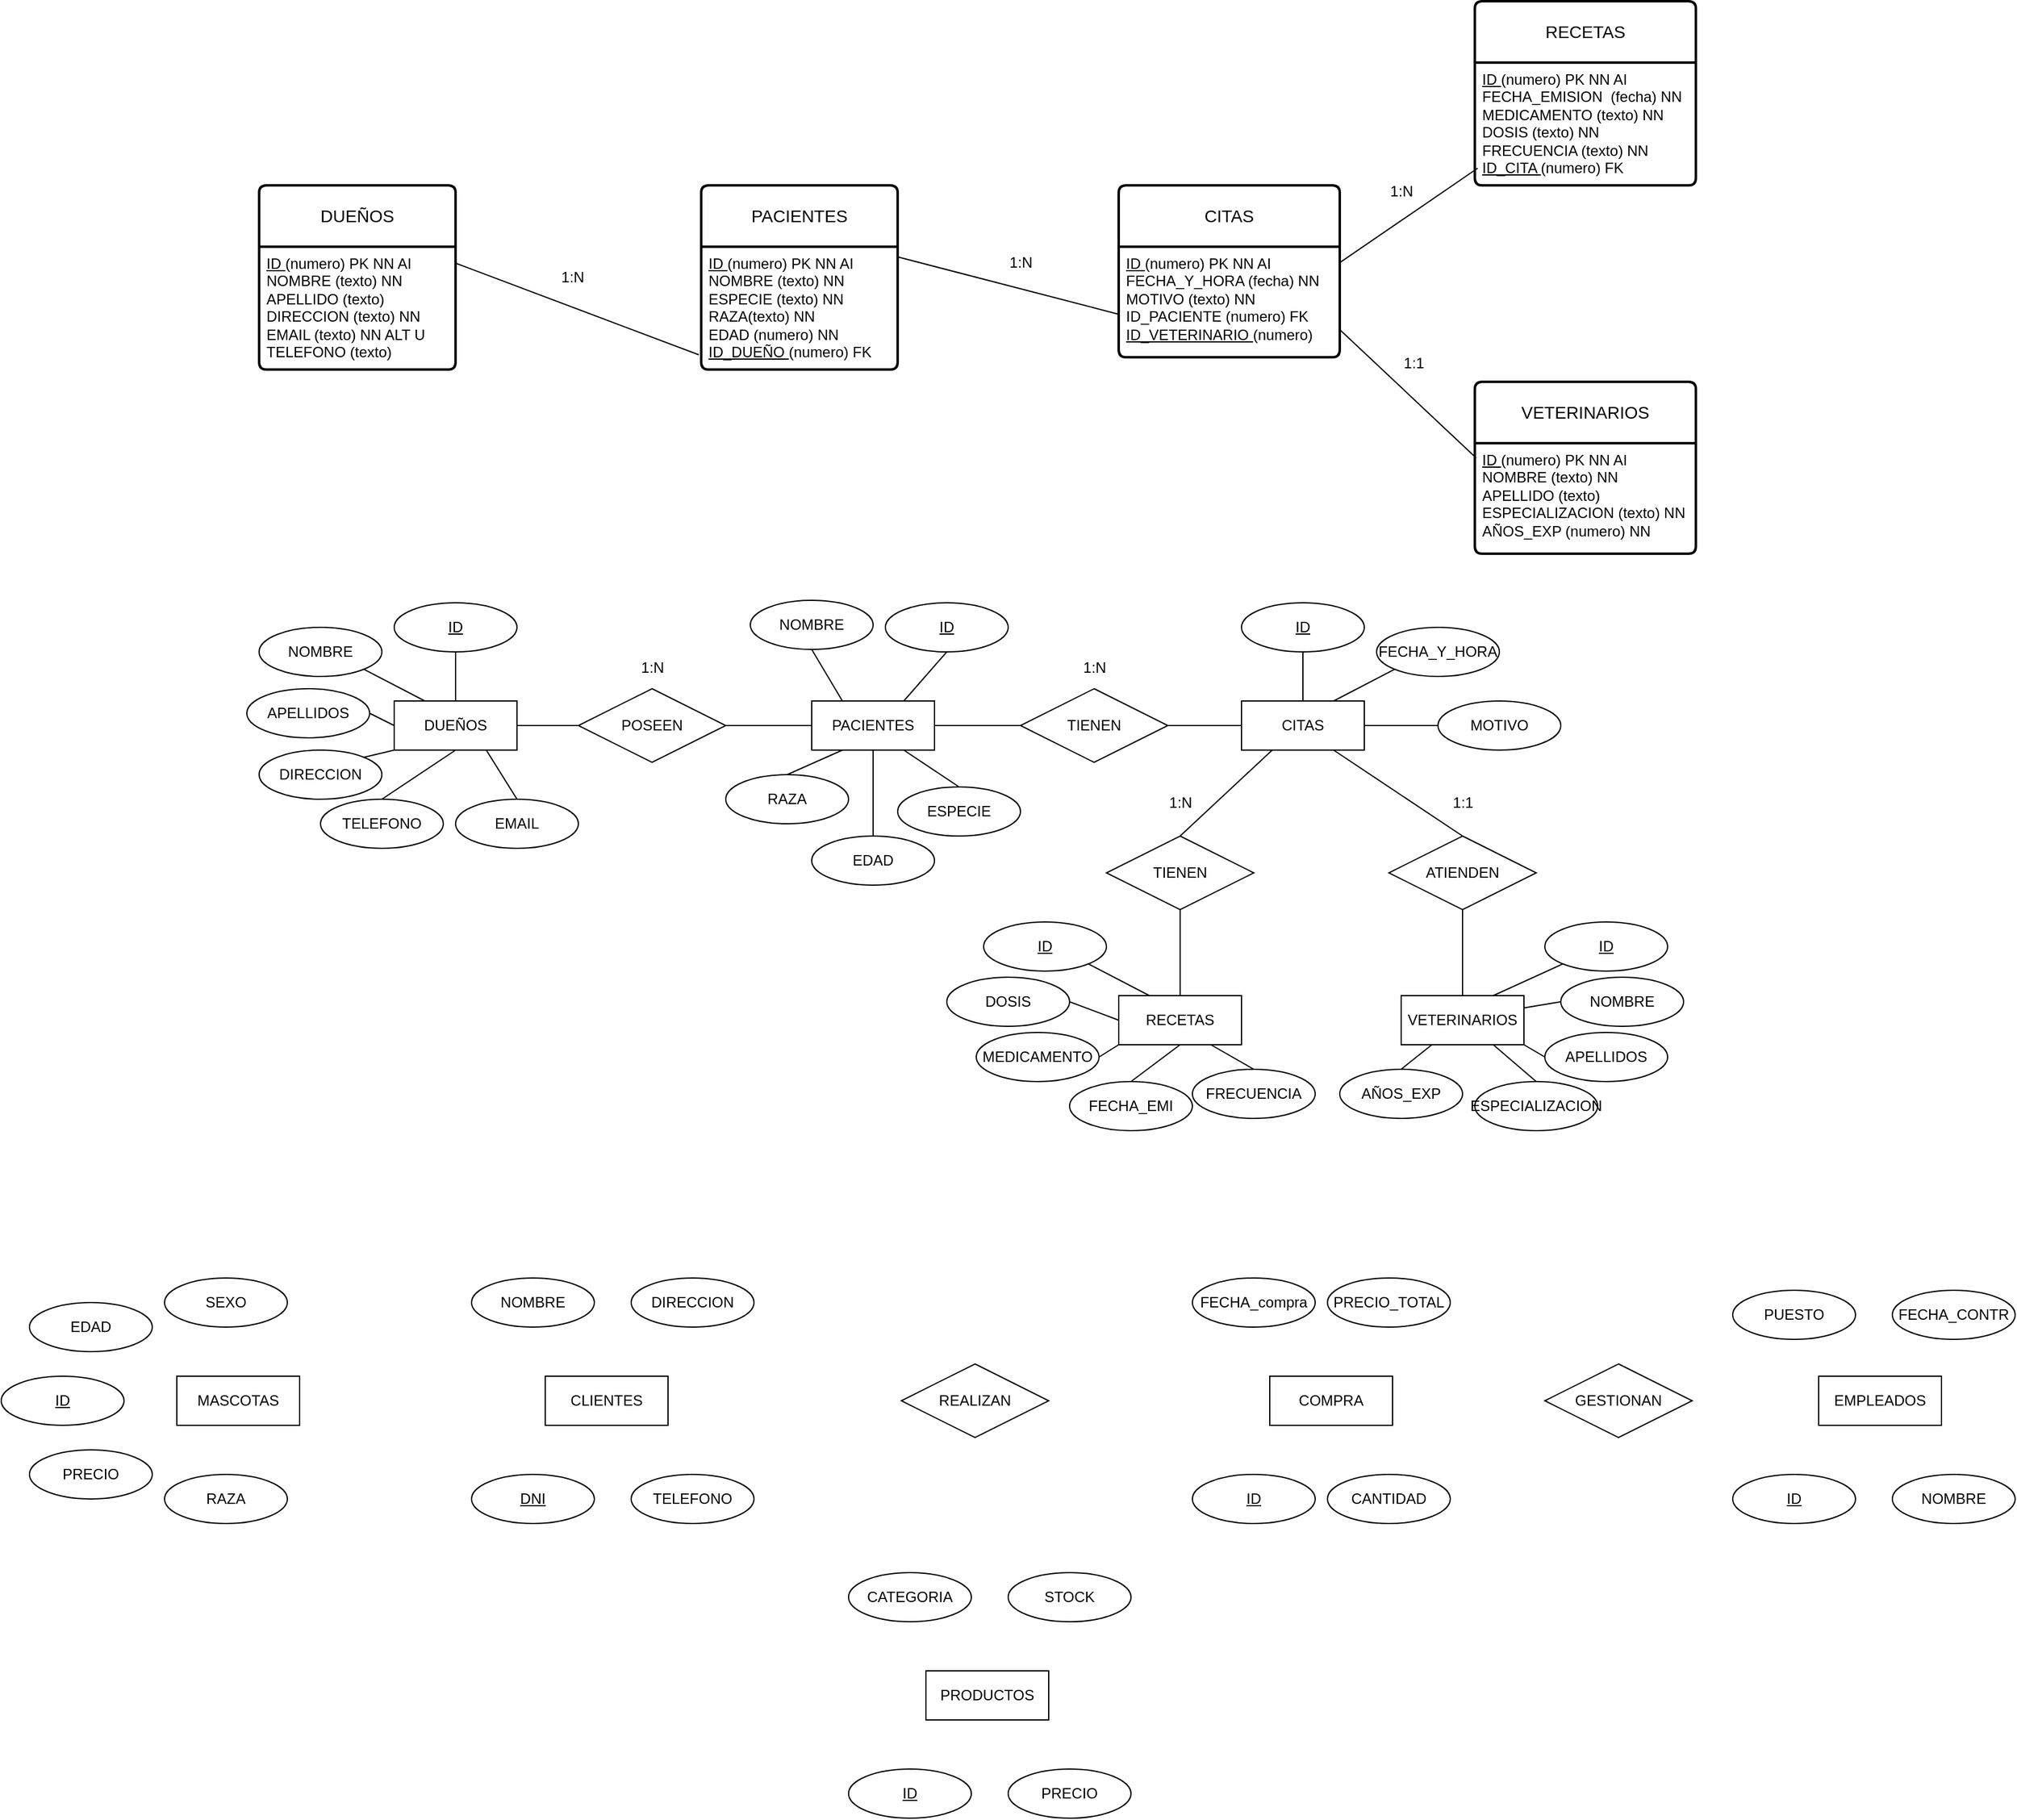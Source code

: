 <mxfile version="24.7.8">
  <diagram name="Página-1" id="VsMF1zyaqfNJRazoi-Hn">
    <mxGraphModel dx="2620" dy="2214" grid="1" gridSize="10" guides="1" tooltips="1" connect="1" arrows="1" fold="1" page="1" pageScale="1" pageWidth="827" pageHeight="1169" math="0" shadow="0">
      <root>
        <mxCell id="0" />
        <mxCell id="1" parent="0" />
        <mxCell id="E3nTgvue2_oqYDqIntTC-2" value="DUEÑOS" style="whiteSpace=wrap;html=1;align=center;" parent="1" vertex="1">
          <mxGeometry x="-110" y="320" width="100" height="40" as="geometry" />
        </mxCell>
        <mxCell id="E3nTgvue2_oqYDqIntTC-3" value="PACIENTES" style="whiteSpace=wrap;html=1;align=center;" parent="1" vertex="1">
          <mxGeometry x="230" y="320" width="100" height="40" as="geometry" />
        </mxCell>
        <mxCell id="E3nTgvue2_oqYDqIntTC-4" value="CITAS" style="whiteSpace=wrap;html=1;align=center;" parent="1" vertex="1">
          <mxGeometry x="580" y="320" width="100" height="40" as="geometry" />
        </mxCell>
        <mxCell id="E3nTgvue2_oqYDqIntTC-5" value="RECETAS" style="whiteSpace=wrap;html=1;align=center;" parent="1" vertex="1">
          <mxGeometry x="480" y="560" width="100" height="40" as="geometry" />
        </mxCell>
        <mxCell id="E3nTgvue2_oqYDqIntTC-7" value="POSEEN" style="shape=rhombus;perimeter=rhombusPerimeter;whiteSpace=wrap;html=1;align=center;" parent="1" vertex="1">
          <mxGeometry x="40" y="310" width="120" height="60" as="geometry" />
        </mxCell>
        <mxCell id="E3nTgvue2_oqYDqIntTC-8" value="TIENEN" style="shape=rhombus;perimeter=rhombusPerimeter;whiteSpace=wrap;html=1;align=center;" parent="1" vertex="1">
          <mxGeometry x="400" y="310" width="120" height="60" as="geometry" />
        </mxCell>
        <mxCell id="E3nTgvue2_oqYDqIntTC-9" value="TIENEN" style="shape=rhombus;perimeter=rhombusPerimeter;whiteSpace=wrap;html=1;align=center;" parent="1" vertex="1">
          <mxGeometry x="470" y="430" width="120" height="60" as="geometry" />
        </mxCell>
        <mxCell id="E3nTgvue2_oqYDqIntTC-10" value="ATIENDEN" style="shape=rhombus;perimeter=rhombusPerimeter;whiteSpace=wrap;html=1;align=center;" parent="1" vertex="1">
          <mxGeometry x="700" y="430" width="120" height="60" as="geometry" />
        </mxCell>
        <mxCell id="E3nTgvue2_oqYDqIntTC-11" value="&lt;u&gt;ID&lt;/u&gt;" style="ellipse;whiteSpace=wrap;html=1;align=center;" parent="1" vertex="1">
          <mxGeometry x="827" y="500" width="100" height="40" as="geometry" />
        </mxCell>
        <mxCell id="E3nTgvue2_oqYDqIntTC-12" value="&lt;u&gt;ID&lt;/u&gt;" style="ellipse;whiteSpace=wrap;html=1;align=center;" parent="1" vertex="1">
          <mxGeometry x="-110" y="240" width="100" height="40" as="geometry" />
        </mxCell>
        <mxCell id="E3nTgvue2_oqYDqIntTC-13" value="&lt;u&gt;ID&lt;/u&gt;" style="ellipse;whiteSpace=wrap;html=1;align=center;" parent="1" vertex="1">
          <mxGeometry x="580" y="240" width="100" height="40" as="geometry" />
        </mxCell>
        <mxCell id="E3nTgvue2_oqYDqIntTC-14" value="&lt;u&gt;ID&lt;/u&gt;" style="ellipse;whiteSpace=wrap;html=1;align=center;" parent="1" vertex="1">
          <mxGeometry x="290" y="240" width="100" height="40" as="geometry" />
        </mxCell>
        <mxCell id="E3nTgvue2_oqYDqIntTC-15" value="&lt;u&gt;ID&lt;/u&gt;" style="ellipse;whiteSpace=wrap;html=1;align=center;" parent="1" vertex="1">
          <mxGeometry x="370" y="500" width="100" height="40" as="geometry" />
        </mxCell>
        <mxCell id="E3nTgvue2_oqYDqIntTC-24" value="APELLIDOS" style="ellipse;whiteSpace=wrap;html=1;align=center;" parent="1" vertex="1">
          <mxGeometry x="-230" y="310" width="100" height="40" as="geometry" />
        </mxCell>
        <mxCell id="E3nTgvue2_oqYDqIntTC-6" value="VETERINARIOS" style="whiteSpace=wrap;html=1;align=center;" parent="1" vertex="1">
          <mxGeometry x="710" y="560" width="100" height="40" as="geometry" />
        </mxCell>
        <mxCell id="E3nTgvue2_oqYDqIntTC-25" value="APELLIDOS" style="ellipse;whiteSpace=wrap;html=1;align=center;" parent="1" vertex="1">
          <mxGeometry x="827" y="590" width="100" height="40" as="geometry" />
        </mxCell>
        <mxCell id="E3nTgvue2_oqYDqIntTC-27" value="DIRECCION" style="ellipse;whiteSpace=wrap;html=1;align=center;" parent="1" vertex="1">
          <mxGeometry x="-220" y="360" width="100" height="40" as="geometry" />
        </mxCell>
        <mxCell id="E3nTgvue2_oqYDqIntTC-28" value="RAZA" style="ellipse;whiteSpace=wrap;html=1;align=center;" parent="1" vertex="1">
          <mxGeometry x="160" y="380" width="100" height="40" as="geometry" />
        </mxCell>
        <mxCell id="E3nTgvue2_oqYDqIntTC-29" value="TELEFONO" style="ellipse;whiteSpace=wrap;html=1;align=center;" parent="1" vertex="1">
          <mxGeometry x="-170" y="400" width="100" height="40" as="geometry" />
        </mxCell>
        <mxCell id="E3nTgvue2_oqYDqIntTC-30" value="EMAIL" style="ellipse;whiteSpace=wrap;html=1;align=center;" parent="1" vertex="1">
          <mxGeometry x="-60" y="400" width="100" height="40" as="geometry" />
        </mxCell>
        <mxCell id="E3nTgvue2_oqYDqIntTC-31" value="1:N" style="text;html=1;align=center;verticalAlign=middle;resizable=0;points=[];autosize=1;strokeColor=none;fillColor=none;" parent="1" vertex="1">
          <mxGeometry x="80" y="278" width="40" height="30" as="geometry" />
        </mxCell>
        <mxCell id="E3nTgvue2_oqYDqIntTC-32" value="NOMBRE" style="ellipse;whiteSpace=wrap;html=1;align=center;" parent="1" vertex="1">
          <mxGeometry x="-220" y="260" width="100" height="40" as="geometry" />
        </mxCell>
        <mxCell id="E3nTgvue2_oqYDqIntTC-33" value="NOMBRE" style="ellipse;whiteSpace=wrap;html=1;align=center;" parent="1" vertex="1">
          <mxGeometry x="180" y="238" width="100" height="40" as="geometry" />
        </mxCell>
        <mxCell id="E3nTgvue2_oqYDqIntTC-34" value="NOMBRE" style="ellipse;whiteSpace=wrap;html=1;align=center;" parent="1" vertex="1">
          <mxGeometry x="840" y="545" width="100" height="40" as="geometry" />
        </mxCell>
        <mxCell id="E3nTgvue2_oqYDqIntTC-35" value="EDAD" style="ellipse;whiteSpace=wrap;html=1;align=center;" parent="1" vertex="1">
          <mxGeometry x="230" y="430" width="100" height="40" as="geometry" />
        </mxCell>
        <mxCell id="E3nTgvue2_oqYDqIntTC-36" value="ESPECIE" style="ellipse;whiteSpace=wrap;html=1;align=center;" parent="1" vertex="1">
          <mxGeometry x="300" y="390" width="100" height="40" as="geometry" />
        </mxCell>
        <mxCell id="E3nTgvue2_oqYDqIntTC-37" value="1:N" style="text;html=1;align=center;verticalAlign=middle;resizable=0;points=[];autosize=1;strokeColor=none;fillColor=none;" parent="1" vertex="1">
          <mxGeometry x="440" y="278" width="40" height="30" as="geometry" />
        </mxCell>
        <mxCell id="E3nTgvue2_oqYDqIntTC-38" value="1:N" style="text;html=1;align=center;verticalAlign=middle;resizable=0;points=[];autosize=1;strokeColor=none;fillColor=none;" parent="1" vertex="1">
          <mxGeometry x="510" y="388" width="40" height="30" as="geometry" />
        </mxCell>
        <mxCell id="E3nTgvue2_oqYDqIntTC-39" value="1:1" style="text;html=1;align=center;verticalAlign=middle;resizable=0;points=[];autosize=1;strokeColor=none;fillColor=none;" parent="1" vertex="1">
          <mxGeometry x="740" y="388" width="40" height="30" as="geometry" />
        </mxCell>
        <mxCell id="E3nTgvue2_oqYDqIntTC-40" value="FECHA_Y_HORA" style="ellipse;whiteSpace=wrap;html=1;align=center;" parent="1" vertex="1">
          <mxGeometry x="690" y="260" width="100" height="40" as="geometry" />
        </mxCell>
        <mxCell id="E3nTgvue2_oqYDqIntTC-41" value="MOTIVO" style="ellipse;whiteSpace=wrap;html=1;align=center;" parent="1" vertex="1">
          <mxGeometry x="740" y="320" width="100" height="40" as="geometry" />
        </mxCell>
        <mxCell id="E3nTgvue2_oqYDqIntTC-42" value="DOSIS" style="ellipse;whiteSpace=wrap;html=1;align=center;" parent="1" vertex="1">
          <mxGeometry x="340" y="545" width="100" height="40" as="geometry" />
        </mxCell>
        <mxCell id="E3nTgvue2_oqYDqIntTC-43" value="MEDICAMENTO" style="ellipse;whiteSpace=wrap;html=1;align=center;" parent="1" vertex="1">
          <mxGeometry x="364" y="590" width="100" height="40" as="geometry" />
        </mxCell>
        <mxCell id="E3nTgvue2_oqYDqIntTC-44" value="FECHA_EMI" style="ellipse;whiteSpace=wrap;html=1;align=center;" parent="1" vertex="1">
          <mxGeometry x="440" y="630" width="100" height="40" as="geometry" />
        </mxCell>
        <mxCell id="E3nTgvue2_oqYDqIntTC-45" value="FRECUENCIA" style="ellipse;whiteSpace=wrap;html=1;align=center;" parent="1" vertex="1">
          <mxGeometry x="540" y="620" width="100" height="40" as="geometry" />
        </mxCell>
        <mxCell id="E3nTgvue2_oqYDqIntTC-46" value="ESPECIALIZACION" style="ellipse;whiteSpace=wrap;html=1;align=center;" parent="1" vertex="1">
          <mxGeometry x="770" y="630" width="100" height="40" as="geometry" />
        </mxCell>
        <mxCell id="E3nTgvue2_oqYDqIntTC-47" value="AÑOS_EXP" style="ellipse;whiteSpace=wrap;html=1;align=center;" parent="1" vertex="1">
          <mxGeometry x="660" y="620" width="100" height="40" as="geometry" />
        </mxCell>
        <mxCell id="E3nTgvue2_oqYDqIntTC-48" value="" style="endArrow=none;html=1;rounded=0;exitX=0.5;exitY=1;exitDx=0;exitDy=0;entryX=0.5;entryY=0;entryDx=0;entryDy=0;" parent="1" source="E3nTgvue2_oqYDqIntTC-12" target="E3nTgvue2_oqYDqIntTC-2" edge="1">
          <mxGeometry relative="1" as="geometry">
            <mxPoint x="230" y="300" as="sourcePoint" />
            <mxPoint x="390" y="300" as="targetPoint" />
          </mxGeometry>
        </mxCell>
        <mxCell id="E3nTgvue2_oqYDqIntTC-49" value="" style="endArrow=none;html=1;rounded=0;exitX=1;exitY=1;exitDx=0;exitDy=0;entryX=0.25;entryY=0;entryDx=0;entryDy=0;" parent="1" source="E3nTgvue2_oqYDqIntTC-32" target="E3nTgvue2_oqYDqIntTC-2" edge="1">
          <mxGeometry relative="1" as="geometry">
            <mxPoint x="-50" y="290" as="sourcePoint" />
            <mxPoint x="-50" y="330" as="targetPoint" />
          </mxGeometry>
        </mxCell>
        <mxCell id="E3nTgvue2_oqYDqIntTC-50" value="" style="endArrow=none;html=1;rounded=0;exitX=0.75;exitY=1;exitDx=0;exitDy=0;entryX=0.5;entryY=0;entryDx=0;entryDy=0;" parent="1" source="E3nTgvue2_oqYDqIntTC-2" target="E3nTgvue2_oqYDqIntTC-30" edge="1">
          <mxGeometry relative="1" as="geometry">
            <mxPoint x="-40" y="300" as="sourcePoint" />
            <mxPoint x="-40" y="340" as="targetPoint" />
          </mxGeometry>
        </mxCell>
        <mxCell id="E3nTgvue2_oqYDqIntTC-51" value="" style="endArrow=none;html=1;rounded=0;exitX=1;exitY=0.5;exitDx=0;exitDy=0;entryX=0;entryY=0.5;entryDx=0;entryDy=0;" parent="1" source="E3nTgvue2_oqYDqIntTC-24" target="E3nTgvue2_oqYDqIntTC-2" edge="1">
          <mxGeometry relative="1" as="geometry">
            <mxPoint x="-125" y="304" as="sourcePoint" />
            <mxPoint x="-75" y="330" as="targetPoint" />
          </mxGeometry>
        </mxCell>
        <mxCell id="E3nTgvue2_oqYDqIntTC-52" value="" style="endArrow=none;html=1;rounded=0;exitX=0.5;exitY=0;exitDx=0;exitDy=0;entryX=0.5;entryY=1;entryDx=0;entryDy=0;" parent="1" source="E3nTgvue2_oqYDqIntTC-29" target="E3nTgvue2_oqYDqIntTC-2" edge="1">
          <mxGeometry relative="1" as="geometry">
            <mxPoint x="-115" y="314" as="sourcePoint" />
            <mxPoint x="-65" y="340" as="targetPoint" />
          </mxGeometry>
        </mxCell>
        <mxCell id="E3nTgvue2_oqYDqIntTC-53" value="" style="endArrow=none;html=1;rounded=0;exitX=0;exitY=1;exitDx=0;exitDy=0;entryX=1;entryY=0;entryDx=0;entryDy=0;" parent="1" source="E3nTgvue2_oqYDqIntTC-2" target="E3nTgvue2_oqYDqIntTC-27" edge="1">
          <mxGeometry relative="1" as="geometry">
            <mxPoint x="-115" y="314" as="sourcePoint" />
            <mxPoint x="-65" y="340" as="targetPoint" />
          </mxGeometry>
        </mxCell>
        <mxCell id="E3nTgvue2_oqYDqIntTC-54" value="" style="endArrow=none;html=1;rounded=0;exitX=0;exitY=0.5;exitDx=0;exitDy=0;entryX=1;entryY=0.5;entryDx=0;entryDy=0;" parent="1" source="E3nTgvue2_oqYDqIntTC-7" target="E3nTgvue2_oqYDqIntTC-2" edge="1">
          <mxGeometry relative="1" as="geometry">
            <mxPoint x="-105" y="324" as="sourcePoint" />
            <mxPoint x="-55" y="350" as="targetPoint" />
          </mxGeometry>
        </mxCell>
        <mxCell id="E3nTgvue2_oqYDqIntTC-55" value="" style="endArrow=none;html=1;rounded=0;exitX=0;exitY=0.5;exitDx=0;exitDy=0;entryX=1;entryY=0.5;entryDx=0;entryDy=0;" parent="1" source="E3nTgvue2_oqYDqIntTC-3" target="E3nTgvue2_oqYDqIntTC-7" edge="1">
          <mxGeometry relative="1" as="geometry">
            <mxPoint x="50" y="350" as="sourcePoint" />
            <mxPoint y="350" as="targetPoint" />
          </mxGeometry>
        </mxCell>
        <mxCell id="E3nTgvue2_oqYDqIntTC-56" value="" style="endArrow=none;html=1;rounded=0;exitX=0.25;exitY=1;exitDx=0;exitDy=0;entryX=0.5;entryY=0;entryDx=0;entryDy=0;" parent="1" source="E3nTgvue2_oqYDqIntTC-3" target="E3nTgvue2_oqYDqIntTC-28" edge="1">
          <mxGeometry relative="1" as="geometry">
            <mxPoint x="240" y="350" as="sourcePoint" />
            <mxPoint x="170" y="350" as="targetPoint" />
          </mxGeometry>
        </mxCell>
        <mxCell id="E3nTgvue2_oqYDqIntTC-57" value="" style="endArrow=none;html=1;rounded=0;exitX=0.25;exitY=0;exitDx=0;exitDy=0;entryX=0.5;entryY=1;entryDx=0;entryDy=0;" parent="1" source="E3nTgvue2_oqYDqIntTC-3" target="E3nTgvue2_oqYDqIntTC-33" edge="1">
          <mxGeometry relative="1" as="geometry">
            <mxPoint x="265" y="370" as="sourcePoint" />
            <mxPoint x="220" y="390" as="targetPoint" />
          </mxGeometry>
        </mxCell>
        <mxCell id="E3nTgvue2_oqYDqIntTC-58" value="" style="endArrow=none;html=1;rounded=0;exitX=0.5;exitY=1;exitDx=0;exitDy=0;entryX=0.5;entryY=0;entryDx=0;entryDy=0;" parent="1" source="E3nTgvue2_oqYDqIntTC-3" target="E3nTgvue2_oqYDqIntTC-35" edge="1">
          <mxGeometry relative="1" as="geometry">
            <mxPoint x="275" y="380" as="sourcePoint" />
            <mxPoint x="230" y="400" as="targetPoint" />
          </mxGeometry>
        </mxCell>
        <mxCell id="E3nTgvue2_oqYDqIntTC-59" value="" style="endArrow=none;html=1;rounded=0;exitX=0.75;exitY=1;exitDx=0;exitDy=0;entryX=0.5;entryY=0;entryDx=0;entryDy=0;" parent="1" source="E3nTgvue2_oqYDqIntTC-3" target="E3nTgvue2_oqYDqIntTC-36" edge="1">
          <mxGeometry relative="1" as="geometry">
            <mxPoint x="285" y="390" as="sourcePoint" />
            <mxPoint x="240" y="410" as="targetPoint" />
          </mxGeometry>
        </mxCell>
        <mxCell id="E3nTgvue2_oqYDqIntTC-61" value="" style="endArrow=none;html=1;rounded=0;exitX=0.5;exitY=1;exitDx=0;exitDy=0;entryX=0.75;entryY=0;entryDx=0;entryDy=0;" parent="1" source="E3nTgvue2_oqYDqIntTC-14" target="E3nTgvue2_oqYDqIntTC-3" edge="1">
          <mxGeometry relative="1" as="geometry">
            <mxPoint x="275" y="380" as="sourcePoint" />
            <mxPoint x="230" y="400" as="targetPoint" />
          </mxGeometry>
        </mxCell>
        <mxCell id="E3nTgvue2_oqYDqIntTC-63" value="" style="endArrow=none;html=1;rounded=0;exitX=0;exitY=0.5;exitDx=0;exitDy=0;entryX=1;entryY=0.5;entryDx=0;entryDy=0;" parent="1" source="E3nTgvue2_oqYDqIntTC-8" target="E3nTgvue2_oqYDqIntTC-3" edge="1">
          <mxGeometry relative="1" as="geometry">
            <mxPoint x="350" y="290" as="sourcePoint" />
            <mxPoint x="315" y="330" as="targetPoint" />
          </mxGeometry>
        </mxCell>
        <mxCell id="E3nTgvue2_oqYDqIntTC-64" value="" style="endArrow=none;html=1;rounded=0;exitX=0.5;exitY=0;exitDx=0;exitDy=0;entryX=0.25;entryY=1;entryDx=0;entryDy=0;" parent="1" source="E3nTgvue2_oqYDqIntTC-9" target="E3nTgvue2_oqYDqIntTC-4" edge="1">
          <mxGeometry relative="1" as="geometry">
            <mxPoint x="680" y="390" as="sourcePoint" />
            <mxPoint x="610" y="390" as="targetPoint" />
          </mxGeometry>
        </mxCell>
        <mxCell id="E3nTgvue2_oqYDqIntTC-65" value="" style="endArrow=none;html=1;rounded=0;exitX=0;exitY=0.5;exitDx=0;exitDy=0;entryX=1;entryY=0.5;entryDx=0;entryDy=0;" parent="1" source="E3nTgvue2_oqYDqIntTC-41" target="E3nTgvue2_oqYDqIntTC-4" edge="1">
          <mxGeometry relative="1" as="geometry">
            <mxPoint x="420" y="360" as="sourcePoint" />
            <mxPoint x="350" y="360" as="targetPoint" />
          </mxGeometry>
        </mxCell>
        <mxCell id="E3nTgvue2_oqYDqIntTC-66" value="" style="endArrow=none;html=1;rounded=0;exitX=0;exitY=1;exitDx=0;exitDy=0;entryX=0.75;entryY=0;entryDx=0;entryDy=0;" parent="1" source="E3nTgvue2_oqYDqIntTC-40" target="E3nTgvue2_oqYDqIntTC-4" edge="1">
          <mxGeometry relative="1" as="geometry">
            <mxPoint x="430" y="370" as="sourcePoint" />
            <mxPoint x="360" y="370" as="targetPoint" />
          </mxGeometry>
        </mxCell>
        <mxCell id="E3nTgvue2_oqYDqIntTC-67" value="" style="endArrow=none;html=1;rounded=0;exitX=0.5;exitY=1;exitDx=0;exitDy=0;entryX=0.5;entryY=0;entryDx=0;entryDy=0;" parent="1" source="E3nTgvue2_oqYDqIntTC-13" target="E3nTgvue2_oqYDqIntTC-4" edge="1">
          <mxGeometry relative="1" as="geometry">
            <mxPoint x="440" y="380" as="sourcePoint" />
            <mxPoint x="370" y="380" as="targetPoint" />
          </mxGeometry>
        </mxCell>
        <mxCell id="E3nTgvue2_oqYDqIntTC-68" value="" style="endArrow=none;html=1;rounded=0;exitX=1;exitY=0.5;exitDx=0;exitDy=0;entryX=0;entryY=0.5;entryDx=0;entryDy=0;" parent="1" source="E3nTgvue2_oqYDqIntTC-8" target="E3nTgvue2_oqYDqIntTC-4" edge="1">
          <mxGeometry relative="1" as="geometry">
            <mxPoint x="450" y="390" as="sourcePoint" />
            <mxPoint x="430" y="390" as="targetPoint" />
          </mxGeometry>
        </mxCell>
        <mxCell id="E3nTgvue2_oqYDqIntTC-69" value="" style="endArrow=none;html=1;rounded=0;exitX=0.5;exitY=0;exitDx=0;exitDy=0;entryX=0.75;entryY=1;entryDx=0;entryDy=0;" parent="1" source="E3nTgvue2_oqYDqIntTC-10" target="E3nTgvue2_oqYDqIntTC-4" edge="1">
          <mxGeometry relative="1" as="geometry">
            <mxPoint x="690" y="400" as="sourcePoint" />
            <mxPoint x="620" y="400" as="targetPoint" />
          </mxGeometry>
        </mxCell>
        <mxCell id="E3nTgvue2_oqYDqIntTC-70" value="" style="endArrow=none;html=1;rounded=0;exitX=0.5;exitY=0;exitDx=0;exitDy=0;entryX=0.5;entryY=1;entryDx=0;entryDy=0;" parent="1" source="E3nTgvue2_oqYDqIntTC-5" target="E3nTgvue2_oqYDqIntTC-9" edge="1">
          <mxGeometry relative="1" as="geometry">
            <mxPoint x="700" y="410" as="sourcePoint" />
            <mxPoint x="630" y="410" as="targetPoint" />
          </mxGeometry>
        </mxCell>
        <mxCell id="E3nTgvue2_oqYDqIntTC-71" value="" style="endArrow=none;html=1;rounded=0;exitX=0.5;exitY=0;exitDx=0;exitDy=0;entryX=0.5;entryY=1;entryDx=0;entryDy=0;" parent="1" source="E3nTgvue2_oqYDqIntTC-6" target="E3nTgvue2_oqYDqIntTC-10" edge="1">
          <mxGeometry relative="1" as="geometry">
            <mxPoint x="710" y="420" as="sourcePoint" />
            <mxPoint x="640" y="420" as="targetPoint" />
          </mxGeometry>
        </mxCell>
        <mxCell id="E3nTgvue2_oqYDqIntTC-72" value="" style="endArrow=none;html=1;rounded=0;exitX=0;exitY=1;exitDx=0;exitDy=0;entryX=1;entryY=0.5;entryDx=0;entryDy=0;" parent="1" source="E3nTgvue2_oqYDqIntTC-5" target="E3nTgvue2_oqYDqIntTC-43" edge="1">
          <mxGeometry relative="1" as="geometry">
            <mxPoint x="540" y="570" as="sourcePoint" />
            <mxPoint x="540" y="500" as="targetPoint" />
          </mxGeometry>
        </mxCell>
        <mxCell id="E3nTgvue2_oqYDqIntTC-73" value="" style="endArrow=none;html=1;rounded=0;exitX=0.5;exitY=0;exitDx=0;exitDy=0;entryX=0.5;entryY=1;entryDx=0;entryDy=0;" parent="1" source="E3nTgvue2_oqYDqIntTC-44" target="E3nTgvue2_oqYDqIntTC-5" edge="1">
          <mxGeometry relative="1" as="geometry">
            <mxPoint x="550" y="580" as="sourcePoint" />
            <mxPoint x="550" y="510" as="targetPoint" />
          </mxGeometry>
        </mxCell>
        <mxCell id="E3nTgvue2_oqYDqIntTC-74" value="" style="endArrow=none;html=1;rounded=0;exitX=0.5;exitY=0;exitDx=0;exitDy=0;entryX=0.75;entryY=1;entryDx=0;entryDy=0;" parent="1" source="E3nTgvue2_oqYDqIntTC-45" target="E3nTgvue2_oqYDqIntTC-5" edge="1">
          <mxGeometry relative="1" as="geometry">
            <mxPoint x="560" y="590" as="sourcePoint" />
            <mxPoint x="560" y="520" as="targetPoint" />
          </mxGeometry>
        </mxCell>
        <mxCell id="E3nTgvue2_oqYDqIntTC-75" value="" style="endArrow=none;html=1;rounded=0;exitX=0;exitY=0.5;exitDx=0;exitDy=0;entryX=1;entryY=0.5;entryDx=0;entryDy=0;" parent="1" source="E3nTgvue2_oqYDqIntTC-5" target="E3nTgvue2_oqYDqIntTC-42" edge="1">
          <mxGeometry relative="1" as="geometry">
            <mxPoint x="570" y="600" as="sourcePoint" />
            <mxPoint x="570" y="530" as="targetPoint" />
          </mxGeometry>
        </mxCell>
        <mxCell id="E3nTgvue2_oqYDqIntTC-76" value="" style="endArrow=none;html=1;rounded=0;exitX=0.25;exitY=0;exitDx=0;exitDy=0;entryX=1;entryY=1;entryDx=0;entryDy=0;" parent="1" source="E3nTgvue2_oqYDqIntTC-5" target="E3nTgvue2_oqYDqIntTC-15" edge="1">
          <mxGeometry relative="1" as="geometry">
            <mxPoint x="580" y="610" as="sourcePoint" />
            <mxPoint x="580" y="540" as="targetPoint" />
          </mxGeometry>
        </mxCell>
        <mxCell id="E3nTgvue2_oqYDqIntTC-77" value="" style="endArrow=none;html=1;rounded=0;exitX=0.75;exitY=1;exitDx=0;exitDy=0;entryX=0.5;entryY=0;entryDx=0;entryDy=0;" parent="1" source="E3nTgvue2_oqYDqIntTC-6" target="E3nTgvue2_oqYDqIntTC-46" edge="1">
          <mxGeometry relative="1" as="geometry">
            <mxPoint x="590" y="620" as="sourcePoint" />
            <mxPoint x="590" y="550" as="targetPoint" />
          </mxGeometry>
        </mxCell>
        <mxCell id="E3nTgvue2_oqYDqIntTC-78" value="" style="endArrow=none;html=1;rounded=0;exitX=1;exitY=1;exitDx=0;exitDy=0;entryX=0;entryY=0.5;entryDx=0;entryDy=0;" parent="1" source="E3nTgvue2_oqYDqIntTC-6" target="E3nTgvue2_oqYDqIntTC-25" edge="1">
          <mxGeometry relative="1" as="geometry">
            <mxPoint x="680" y="600" as="sourcePoint" />
            <mxPoint x="680" y="530" as="targetPoint" />
          </mxGeometry>
        </mxCell>
        <mxCell id="E3nTgvue2_oqYDqIntTC-79" value="" style="endArrow=none;html=1;rounded=0;exitX=1;exitY=0.25;exitDx=0;exitDy=0;entryX=0;entryY=0.5;entryDx=0;entryDy=0;" parent="1" source="E3nTgvue2_oqYDqIntTC-6" target="E3nTgvue2_oqYDqIntTC-34" edge="1">
          <mxGeometry relative="1" as="geometry">
            <mxPoint x="610" y="640" as="sourcePoint" />
            <mxPoint x="610" y="570" as="targetPoint" />
          </mxGeometry>
        </mxCell>
        <mxCell id="E3nTgvue2_oqYDqIntTC-80" value="" style="endArrow=none;html=1;rounded=0;exitX=0.75;exitY=0;exitDx=0;exitDy=0;entryX=0;entryY=1;entryDx=0;entryDy=0;" parent="1" source="E3nTgvue2_oqYDqIntTC-6" target="E3nTgvue2_oqYDqIntTC-11" edge="1">
          <mxGeometry relative="1" as="geometry">
            <mxPoint x="620" y="650" as="sourcePoint" />
            <mxPoint x="620" y="580" as="targetPoint" />
          </mxGeometry>
        </mxCell>
        <mxCell id="E3nTgvue2_oqYDqIntTC-81" value="" style="endArrow=none;html=1;rounded=0;exitX=0.5;exitY=0;exitDx=0;exitDy=0;entryX=0.25;entryY=1;entryDx=0;entryDy=0;" parent="1" source="E3nTgvue2_oqYDqIntTC-47" target="E3nTgvue2_oqYDqIntTC-6" edge="1">
          <mxGeometry relative="1" as="geometry">
            <mxPoint x="630" y="660" as="sourcePoint" />
            <mxPoint x="630" y="590" as="targetPoint" />
          </mxGeometry>
        </mxCell>
        <mxCell id="E3nTgvue2_oqYDqIntTC-82" value="VETERINARIOS" style="swimlane;childLayout=stackLayout;horizontal=1;startSize=50;horizontalStack=0;rounded=1;fontSize=14;fontStyle=0;strokeWidth=2;resizeParent=0;resizeLast=1;shadow=0;dashed=0;align=center;arcSize=4;whiteSpace=wrap;html=1;" parent="1" vertex="1">
          <mxGeometry x="770" y="60" width="180" height="140" as="geometry" />
        </mxCell>
        <mxCell id="E3nTgvue2_oqYDqIntTC-83" value="&lt;u&gt;ID &lt;/u&gt;(numero) PK NN AI&lt;div&gt;&lt;div&gt;NOMBRE (texto) NN&lt;/div&gt;&lt;div&gt;APELLIDO (texto)&lt;/div&gt;&lt;/div&gt;&lt;div&gt;ESPECIALIZACION (texto) NN&lt;/div&gt;&lt;div&gt;AÑOS_EXP (numero) NN&lt;/div&gt;" style="align=left;strokeColor=none;fillColor=none;spacingLeft=4;fontSize=12;verticalAlign=top;resizable=0;rotatable=0;part=1;html=1;" parent="E3nTgvue2_oqYDqIntTC-82" vertex="1">
          <mxGeometry y="50" width="180" height="90" as="geometry" />
        </mxCell>
        <mxCell id="E3nTgvue2_oqYDqIntTC-84" value="RECETAS" style="swimlane;childLayout=stackLayout;horizontal=1;startSize=50;horizontalStack=0;rounded=1;fontSize=14;fontStyle=0;strokeWidth=2;resizeParent=0;resizeLast=1;shadow=0;dashed=0;align=center;arcSize=4;whiteSpace=wrap;html=1;" parent="1" vertex="1">
          <mxGeometry x="770" y="-250" width="180" height="150" as="geometry" />
        </mxCell>
        <mxCell id="E3nTgvue2_oqYDqIntTC-85" value="&lt;u style=&quot;&quot;&gt;ID &lt;/u&gt;(numero) PK NN AI&lt;div&gt;FECHA_EMISION&amp;nbsp; (fecha) NN&lt;/div&gt;&lt;div&gt;MEDICAMENTO (texto) NN&lt;/div&gt;&lt;div&gt;DOSIS (texto) NN&lt;/div&gt;&lt;div&gt;FRECUENCIA (texto) NN&lt;/div&gt;&lt;div&gt;&lt;u style=&quot;&quot;&gt;ID_CITA &lt;/u&gt;(numero) FK&lt;/div&gt;" style="align=left;strokeColor=none;fillColor=none;spacingLeft=4;fontSize=12;verticalAlign=top;resizable=0;rotatable=0;part=1;html=1;" parent="E3nTgvue2_oqYDqIntTC-84" vertex="1">
          <mxGeometry y="50" width="180" height="100" as="geometry" />
        </mxCell>
        <mxCell id="E3nTgvue2_oqYDqIntTC-86" value="CITAS" style="swimlane;childLayout=stackLayout;horizontal=1;startSize=50;horizontalStack=0;rounded=1;fontSize=14;fontStyle=0;strokeWidth=2;resizeParent=0;resizeLast=1;shadow=0;dashed=0;align=center;arcSize=4;whiteSpace=wrap;html=1;" parent="1" vertex="1">
          <mxGeometry x="480" y="-100" width="180" height="140" as="geometry" />
        </mxCell>
        <mxCell id="E3nTgvue2_oqYDqIntTC-87" value="&lt;u style=&quot;&quot;&gt;ID &lt;/u&gt;(numero) PK NN AI&lt;div&gt;FECHA_Y_HORA (fecha) NN&lt;br&gt;&lt;div&gt;MOTIVO (texto) NN&lt;/div&gt;&lt;/div&gt;&lt;div&gt;ID_PACIENTE (numero) FK&lt;/div&gt;&lt;div&gt;&lt;u style=&quot;&quot;&gt;ID_VETERINARIO &lt;/u&gt;(numero)&lt;/div&gt;" style="align=left;strokeColor=none;fillColor=none;spacingLeft=4;fontSize=12;verticalAlign=top;resizable=0;rotatable=0;part=1;html=1;" parent="E3nTgvue2_oqYDqIntTC-86" vertex="1">
          <mxGeometry y="50" width="180" height="90" as="geometry" />
        </mxCell>
        <mxCell id="E3nTgvue2_oqYDqIntTC-88" value="PACIENTES" style="swimlane;childLayout=stackLayout;horizontal=1;startSize=50;horizontalStack=0;rounded=1;fontSize=14;fontStyle=0;strokeWidth=2;resizeParent=0;resizeLast=1;shadow=0;dashed=0;align=center;arcSize=4;whiteSpace=wrap;html=1;" parent="1" vertex="1">
          <mxGeometry x="140" y="-100" width="160" height="150" as="geometry" />
        </mxCell>
        <mxCell id="E3nTgvue2_oqYDqIntTC-89" value="&lt;u style=&quot;&quot;&gt;ID &lt;/u&gt;(numero) PK NN AI&lt;div&gt;NOMBRE (texto) NN&lt;br&gt;&lt;/div&gt;&lt;div&gt;ESPECIE&amp;nbsp;&lt;span style=&quot;background-color: initial;&quot;&gt;(texto) NN&lt;/span&gt;&lt;/div&gt;&lt;div&gt;RAZA&lt;span style=&quot;background-color: initial;&quot;&gt;(texto) NN&lt;/span&gt;&lt;/div&gt;&lt;div&gt;EDAD (numero) NN&lt;/div&gt;&lt;div&gt;&lt;u style=&quot;&quot;&gt;ID_DUEÑO &lt;/u&gt;(numero) FK&lt;/div&gt;" style="align=left;strokeColor=none;fillColor=none;spacingLeft=4;fontSize=12;verticalAlign=top;resizable=0;rotatable=0;part=1;html=1;" parent="E3nTgvue2_oqYDqIntTC-88" vertex="1">
          <mxGeometry y="50" width="160" height="100" as="geometry" />
        </mxCell>
        <mxCell id="E3nTgvue2_oqYDqIntTC-90" value="DUEÑOS" style="swimlane;childLayout=stackLayout;horizontal=1;startSize=50;horizontalStack=0;rounded=1;fontSize=14;fontStyle=0;strokeWidth=2;resizeParent=0;resizeLast=1;shadow=0;dashed=0;align=center;arcSize=4;whiteSpace=wrap;html=1;" parent="1" vertex="1">
          <mxGeometry x="-220" y="-100" width="160" height="150" as="geometry" />
        </mxCell>
        <mxCell id="E3nTgvue2_oqYDqIntTC-91" value="&lt;u&gt;ID &lt;/u&gt;(numero) PK NN AI&lt;div&gt;NOMBRE (texto) NN&lt;/div&gt;&lt;div&gt;APELLIDO (texto)&lt;/div&gt;&lt;div&gt;DIRECCION (texto) NN&lt;/div&gt;&lt;div&gt;EMAIL (texto) NN ALT U&lt;/div&gt;&lt;div&gt;TELEFONO (texto)&lt;/div&gt;" style="align=left;strokeColor=none;fillColor=none;spacingLeft=4;fontSize=12;verticalAlign=top;resizable=0;rotatable=0;part=1;html=1;" parent="E3nTgvue2_oqYDqIntTC-90" vertex="1">
          <mxGeometry y="50" width="160" height="100" as="geometry" />
        </mxCell>
        <mxCell id="E3nTgvue2_oqYDqIntTC-93" value="" style="endArrow=none;html=1;rounded=0;exitX=0.994;exitY=0.13;exitDx=0;exitDy=0;entryX=-0.012;entryY=0.88;entryDx=0;entryDy=0;entryPerimeter=0;exitPerimeter=0;" parent="1" source="E3nTgvue2_oqYDqIntTC-91" target="E3nTgvue2_oqYDqIntTC-89" edge="1">
          <mxGeometry relative="1" as="geometry">
            <mxPoint x="-20" y="-25.5" as="sourcePoint" />
            <mxPoint x="140" y="-25.5" as="targetPoint" />
          </mxGeometry>
        </mxCell>
        <mxCell id="E3nTgvue2_oqYDqIntTC-94" value="1:N" style="text;html=1;align=center;verticalAlign=middle;resizable=0;points=[];autosize=1;strokeColor=none;fillColor=none;" parent="1" vertex="1">
          <mxGeometry x="15" y="-40" width="40" height="30" as="geometry" />
        </mxCell>
        <mxCell id="E3nTgvue2_oqYDqIntTC-97" value="" style="endArrow=none;html=1;rounded=0;exitX=0.994;exitY=0.08;exitDx=0;exitDy=0;exitPerimeter=0;entryX=0;entryY=0.75;entryDx=0;entryDy=0;" parent="1" source="E3nTgvue2_oqYDqIntTC-89" target="E3nTgvue2_oqYDqIntTC-86" edge="1">
          <mxGeometry relative="1" as="geometry">
            <mxPoint x="320" y="-30.5" as="sourcePoint" />
            <mxPoint x="480" y="-30.5" as="targetPoint" />
          </mxGeometry>
        </mxCell>
        <mxCell id="E3nTgvue2_oqYDqIntTC-98" value="1:N" style="text;html=1;align=center;verticalAlign=middle;resizable=0;points=[];autosize=1;strokeColor=none;fillColor=none;" parent="1" vertex="1">
          <mxGeometry x="380" y="-52" width="40" height="30" as="geometry" />
        </mxCell>
        <mxCell id="E3nTgvue2_oqYDqIntTC-99" value="" style="endArrow=none;html=1;rounded=0;exitX=1;exitY=0.144;exitDx=0;exitDy=0;exitPerimeter=0;entryX=0.013;entryY=0.86;entryDx=0;entryDy=0;entryPerimeter=0;" parent="1" source="E3nTgvue2_oqYDqIntTC-87" target="E3nTgvue2_oqYDqIntTC-85" edge="1">
          <mxGeometry relative="1" as="geometry">
            <mxPoint x="510" y="90" as="sourcePoint" />
            <mxPoint x="670" y="90" as="targetPoint" />
          </mxGeometry>
        </mxCell>
        <mxCell id="E3nTgvue2_oqYDqIntTC-100" value="1:N" style="text;html=1;align=center;verticalAlign=middle;resizable=0;points=[];autosize=1;strokeColor=none;fillColor=none;" parent="1" vertex="1">
          <mxGeometry x="690" y="-110" width="40" height="30" as="geometry" />
        </mxCell>
        <mxCell id="E3nTgvue2_oqYDqIntTC-101" value="" style="endArrow=none;html=1;rounded=0;exitX=1;exitY=0.75;exitDx=0;exitDy=0;entryX=0.006;entryY=0.133;entryDx=0;entryDy=0;entryPerimeter=0;" parent="1" source="E3nTgvue2_oqYDqIntTC-87" target="E3nTgvue2_oqYDqIntTC-83" edge="1">
          <mxGeometry relative="1" as="geometry">
            <mxPoint x="670" y="-27" as="sourcePoint" />
            <mxPoint x="782" y="-104" as="targetPoint" />
          </mxGeometry>
        </mxCell>
        <mxCell id="E3nTgvue2_oqYDqIntTC-102" value="1:1" style="text;html=1;align=center;verticalAlign=middle;resizable=0;points=[];autosize=1;strokeColor=none;fillColor=none;" parent="1" vertex="1">
          <mxGeometry x="700" y="30" width="40" height="30" as="geometry" />
        </mxCell>
        <mxCell id="etYGjXr3Vahv3O9yMade-2" value="MASCOTAS" style="whiteSpace=wrap;html=1;align=center;" vertex="1" parent="1">
          <mxGeometry x="-287" y="870" width="100" height="40" as="geometry" />
        </mxCell>
        <mxCell id="etYGjXr3Vahv3O9yMade-3" value="EMPLEADOS" style="whiteSpace=wrap;html=1;align=center;" vertex="1" parent="1">
          <mxGeometry x="1050" y="870" width="100" height="40" as="geometry" />
        </mxCell>
        <mxCell id="etYGjXr3Vahv3O9yMade-4" value="COMPRA" style="whiteSpace=wrap;html=1;align=center;" vertex="1" parent="1">
          <mxGeometry x="603" y="870" width="100" height="40" as="geometry" />
        </mxCell>
        <mxCell id="etYGjXr3Vahv3O9yMade-5" value="PRODUCTOS" style="whiteSpace=wrap;html=1;align=center;" vertex="1" parent="1">
          <mxGeometry x="323" y="1110" width="100" height="40" as="geometry" />
        </mxCell>
        <mxCell id="etYGjXr3Vahv3O9yMade-6" value="CLIENTES" style="whiteSpace=wrap;html=1;align=center;" vertex="1" parent="1">
          <mxGeometry x="13" y="870" width="100" height="40" as="geometry" />
        </mxCell>
        <mxCell id="etYGjXr3Vahv3O9yMade-7" value="RAZA" style="ellipse;whiteSpace=wrap;html=1;align=center;" vertex="1" parent="1">
          <mxGeometry x="-297" y="950" width="100" height="40" as="geometry" />
        </mxCell>
        <mxCell id="etYGjXr3Vahv3O9yMade-8" value="SEXO" style="ellipse;whiteSpace=wrap;html=1;align=center;" vertex="1" parent="1">
          <mxGeometry x="-297" y="790" width="100" height="40" as="geometry" />
        </mxCell>
        <mxCell id="etYGjXr3Vahv3O9yMade-9" value="EDAD" style="ellipse;whiteSpace=wrap;html=1;align=center;" vertex="1" parent="1">
          <mxGeometry x="-407" y="810" width="100" height="40" as="geometry" />
        </mxCell>
        <mxCell id="etYGjXr3Vahv3O9yMade-10" value="PRECIO" style="ellipse;whiteSpace=wrap;html=1;align=center;" vertex="1" parent="1">
          <mxGeometry x="-407" y="930" width="100" height="40" as="geometry" />
        </mxCell>
        <mxCell id="etYGjXr3Vahv3O9yMade-11" value="&lt;u&gt;ID&lt;/u&gt;" style="ellipse;whiteSpace=wrap;html=1;align=center;" vertex="1" parent="1">
          <mxGeometry x="-430" y="870" width="100" height="40" as="geometry" />
        </mxCell>
        <mxCell id="etYGjXr3Vahv3O9yMade-12" value="&lt;u&gt;DNI&lt;/u&gt;" style="ellipse;whiteSpace=wrap;html=1;align=center;" vertex="1" parent="1">
          <mxGeometry x="-47" y="950" width="100" height="40" as="geometry" />
        </mxCell>
        <mxCell id="etYGjXr3Vahv3O9yMade-13" value="NOMBRE" style="ellipse;whiteSpace=wrap;html=1;align=center;" vertex="1" parent="1">
          <mxGeometry x="-47" y="790" width="100" height="40" as="geometry" />
        </mxCell>
        <mxCell id="etYGjXr3Vahv3O9yMade-14" value="DIRECCION" style="ellipse;whiteSpace=wrap;html=1;align=center;" vertex="1" parent="1">
          <mxGeometry x="83" y="790" width="100" height="40" as="geometry" />
        </mxCell>
        <mxCell id="etYGjXr3Vahv3O9yMade-15" value="TELEFONO" style="ellipse;whiteSpace=wrap;html=1;align=center;" vertex="1" parent="1">
          <mxGeometry x="83" y="950" width="100" height="40" as="geometry" />
        </mxCell>
        <mxCell id="etYGjXr3Vahv3O9yMade-16" value="&lt;u&gt;ID&lt;/u&gt;" style="ellipse;whiteSpace=wrap;html=1;align=center;" vertex="1" parent="1">
          <mxGeometry x="260" y="1190" width="100" height="40" as="geometry" />
        </mxCell>
        <mxCell id="etYGjXr3Vahv3O9yMade-17" value="CATEGORIA" style="ellipse;whiteSpace=wrap;html=1;align=center;" vertex="1" parent="1">
          <mxGeometry x="260" y="1030" width="100" height="40" as="geometry" />
        </mxCell>
        <mxCell id="etYGjXr3Vahv3O9yMade-18" value="PRECIO" style="ellipse;whiteSpace=wrap;html=1;align=center;" vertex="1" parent="1">
          <mxGeometry x="390" y="1190" width="100" height="40" as="geometry" />
        </mxCell>
        <mxCell id="etYGjXr3Vahv3O9yMade-19" value="STOCK" style="ellipse;whiteSpace=wrap;html=1;align=center;" vertex="1" parent="1">
          <mxGeometry x="390" y="1030" width="100" height="40" as="geometry" />
        </mxCell>
        <mxCell id="etYGjXr3Vahv3O9yMade-20" value="&lt;u&gt;ID&lt;/u&gt;" style="ellipse;whiteSpace=wrap;html=1;align=center;" vertex="1" parent="1">
          <mxGeometry x="540" y="950" width="100" height="40" as="geometry" />
        </mxCell>
        <mxCell id="etYGjXr3Vahv3O9yMade-21" value="FECHA_compra" style="ellipse;whiteSpace=wrap;html=1;align=center;" vertex="1" parent="1">
          <mxGeometry x="540" y="790" width="100" height="40" as="geometry" />
        </mxCell>
        <mxCell id="etYGjXr3Vahv3O9yMade-22" value="CANTIDAD" style="ellipse;whiteSpace=wrap;html=1;align=center;" vertex="1" parent="1">
          <mxGeometry x="650" y="950" width="100" height="40" as="geometry" />
        </mxCell>
        <mxCell id="etYGjXr3Vahv3O9yMade-23" value="PRECIO_TOTAL" style="ellipse;whiteSpace=wrap;html=1;align=center;" vertex="1" parent="1">
          <mxGeometry x="650" y="790" width="100" height="40" as="geometry" />
        </mxCell>
        <mxCell id="etYGjXr3Vahv3O9yMade-24" value="&lt;u&gt;ID&lt;/u&gt;" style="ellipse;whiteSpace=wrap;html=1;align=center;" vertex="1" parent="1">
          <mxGeometry x="980" y="950" width="100" height="40" as="geometry" />
        </mxCell>
        <mxCell id="etYGjXr3Vahv3O9yMade-25" value="NOMBRE" style="ellipse;whiteSpace=wrap;html=1;align=center;" vertex="1" parent="1">
          <mxGeometry x="1110" y="950" width="100" height="40" as="geometry" />
        </mxCell>
        <mxCell id="etYGjXr3Vahv3O9yMade-26" value="PUESTO" style="ellipse;whiteSpace=wrap;html=1;align=center;" vertex="1" parent="1">
          <mxGeometry x="980" y="800" width="100" height="40" as="geometry" />
        </mxCell>
        <mxCell id="etYGjXr3Vahv3O9yMade-27" value="FECHA_CONTR" style="ellipse;whiteSpace=wrap;html=1;align=center;" vertex="1" parent="1">
          <mxGeometry x="1110" y="800" width="100" height="40" as="geometry" />
        </mxCell>
        <mxCell id="etYGjXr3Vahv3O9yMade-31" value="GESTIONAN" style="shape=rhombus;perimeter=rhombusPerimeter;whiteSpace=wrap;html=1;align=center;" vertex="1" parent="1">
          <mxGeometry x="827" y="860" width="120" height="60" as="geometry" />
        </mxCell>
        <mxCell id="etYGjXr3Vahv3O9yMade-33" value="REALIZAN" style="shape=rhombus;perimeter=rhombusPerimeter;whiteSpace=wrap;html=1;align=center;" vertex="1" parent="1">
          <mxGeometry x="303" y="860" width="120" height="60" as="geometry" />
        </mxCell>
      </root>
    </mxGraphModel>
  </diagram>
</mxfile>
